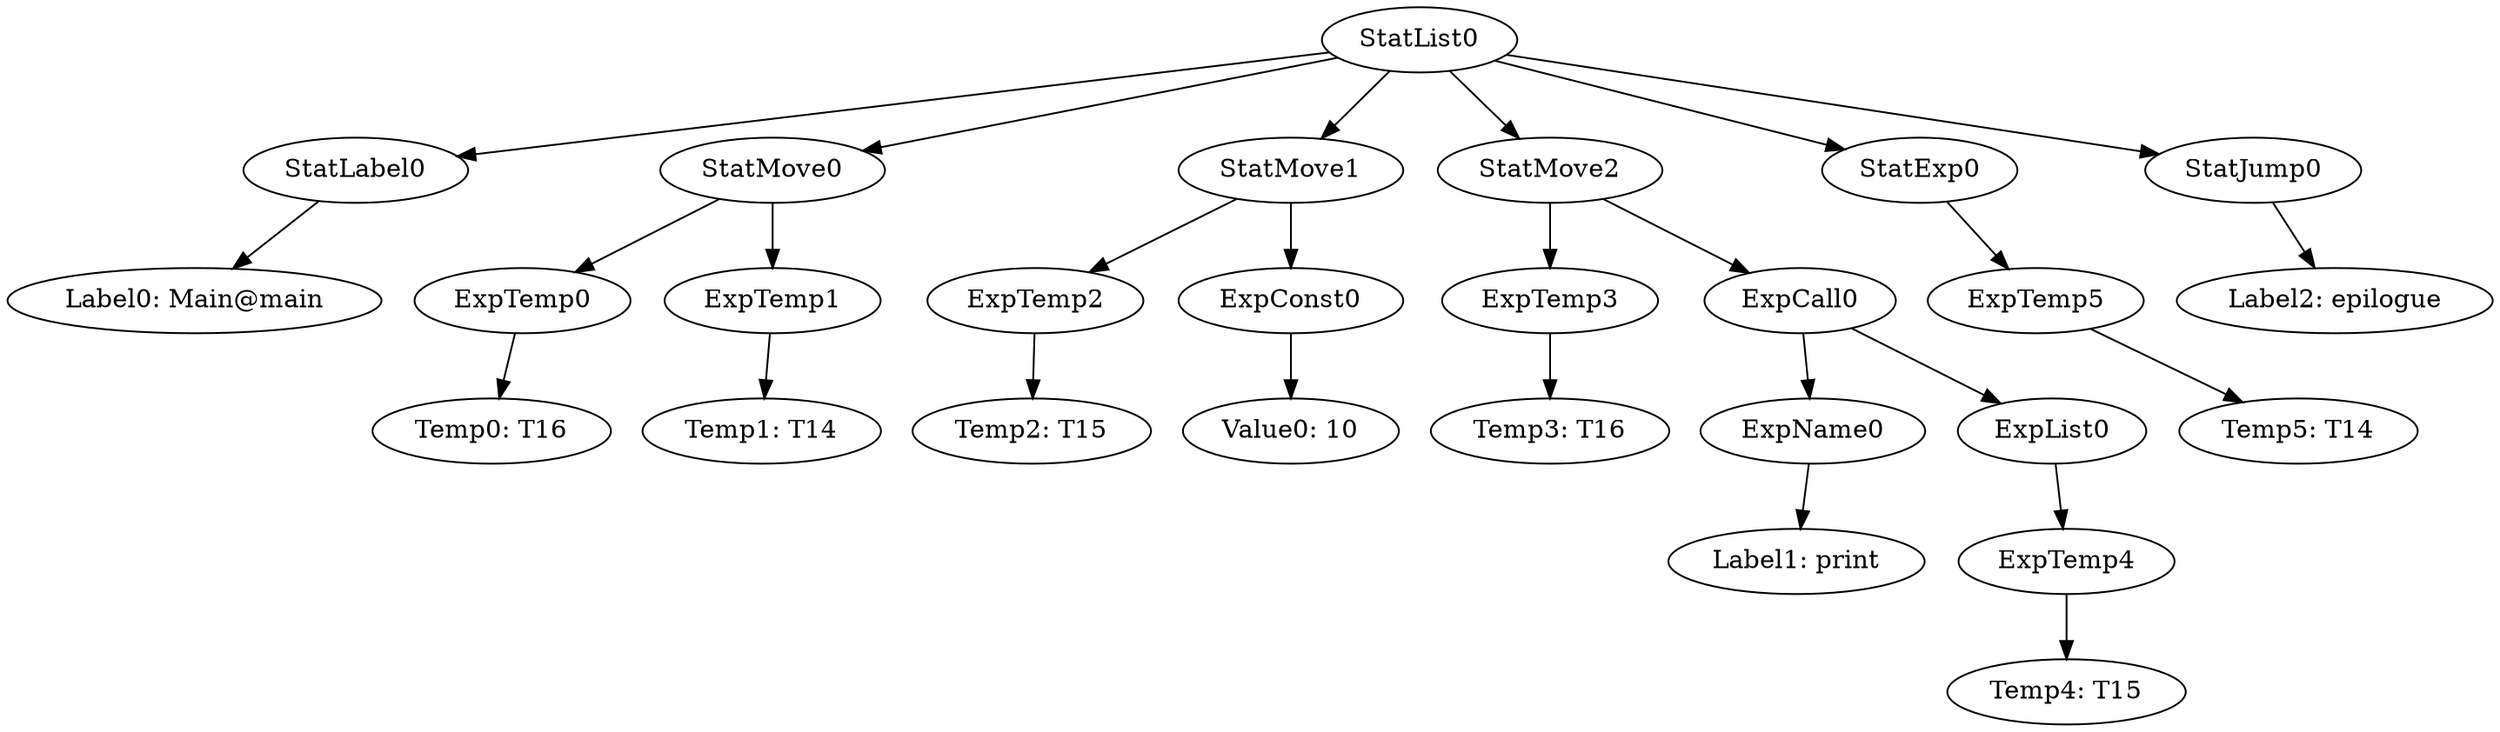 digraph {
	ordering = out;
	StatJump0 -> "Label2: epilogue";
	ExpTemp5 -> "Temp5: T14";
	ExpList0 -> ExpTemp4;
	ExpTemp4 -> "Temp4: T15";
	ExpCall0 -> ExpName0;
	ExpCall0 -> ExpList0;
	ExpName0 -> "Label1: print";
	StatMove0 -> ExpTemp0;
	StatMove0 -> ExpTemp1;
	StatExp0 -> ExpTemp5;
	ExpTemp0 -> "Temp0: T16";
	StatList0 -> StatLabel0;
	StatList0 -> StatMove0;
	StatList0 -> StatMove1;
	StatList0 -> StatMove2;
	StatList0 -> StatExp0;
	StatList0 -> StatJump0;
	StatLabel0 -> "Label0: Main@main";
	ExpConst0 -> "Value0: 10";
	ExpTemp3 -> "Temp3: T16";
	ExpTemp1 -> "Temp1: T14";
	StatMove1 -> ExpTemp2;
	StatMove1 -> ExpConst0;
	ExpTemp2 -> "Temp2: T15";
	StatMove2 -> ExpTemp3;
	StatMove2 -> ExpCall0;
}

